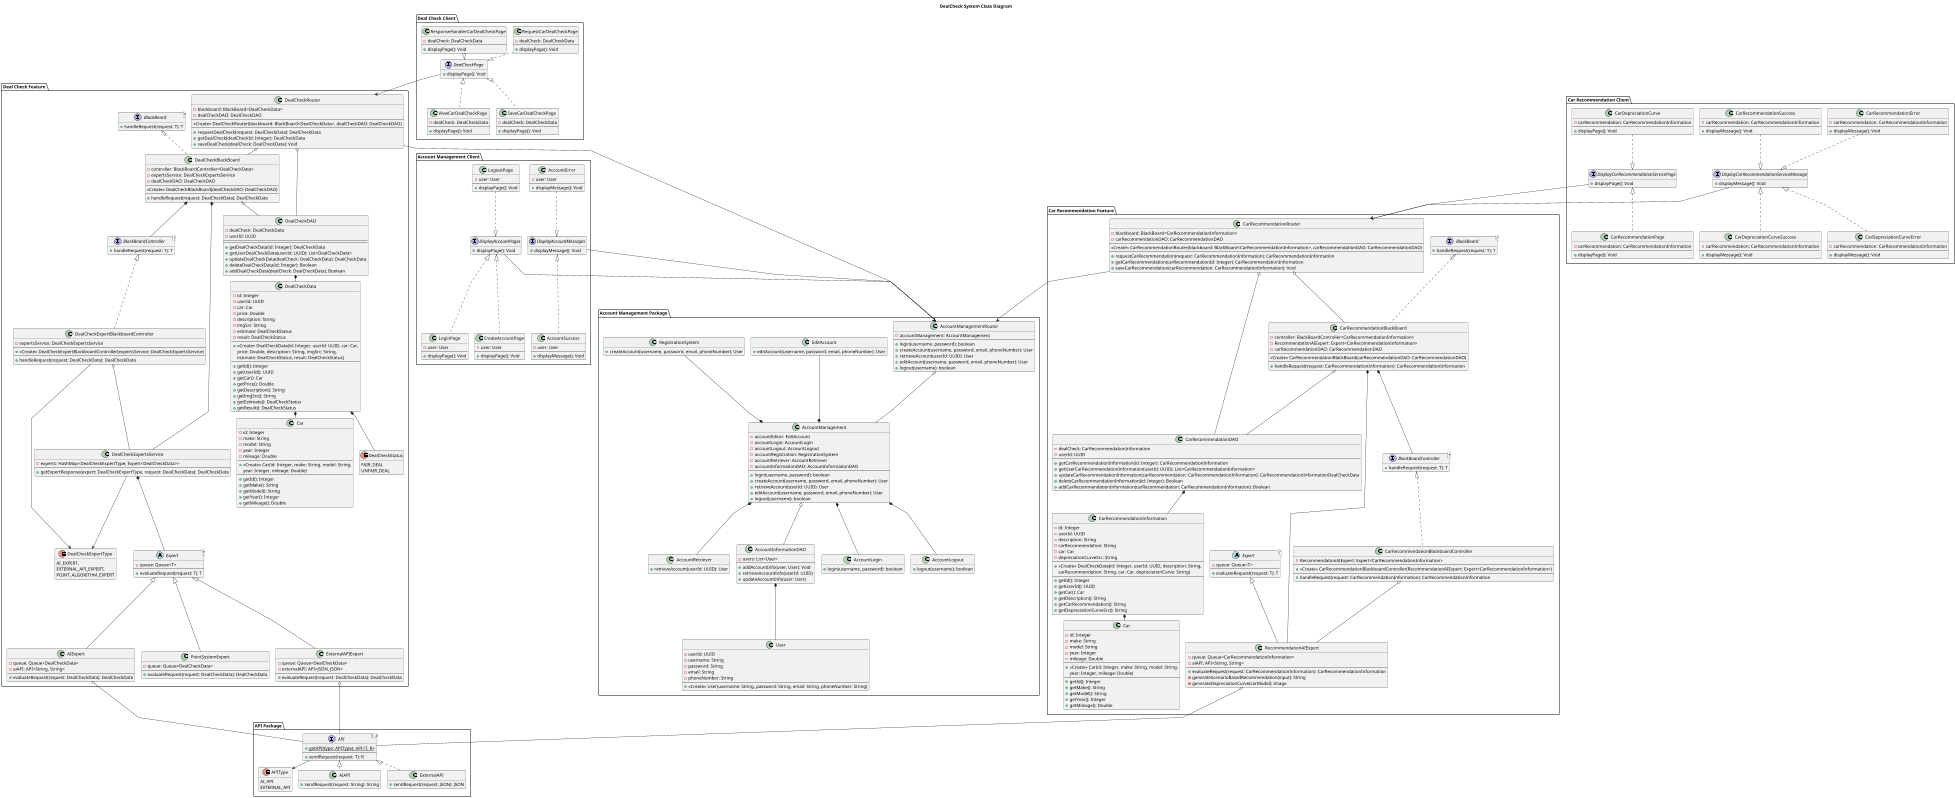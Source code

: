 @startuml

hide empty members
skinparam dpi 300
skinparam linetype polyline
skinparam nodesep 20
skinparam ranksep 20
scale 0.1

title "DealCheck System Class Diagram"

package "Deal Check Feature" {
    class Car {
        - id: Integer
        - make: String
        - model: String
        - year: Integer
        - mileage: Double
        ---
        + <<Create>> Car(id: Integer, make: String, model: String,
          year: Integer, mileage: Double)
        ---
        + getId(): Integer
        + getMake(): String
        + getModel(): String
        + getYear(): Integer
        + getMileage(): Double
    }

    interface BlackBoardController<T> {
        + handleRequest(request: T): T
    }

    interface BlackBoard<T> {
        + handleRequest(request: T): T
    }

    abstract Expert<T> {
        - queue: Queue<T>
        ---
        + evaluateRequest(request: T): T
    }

    class DealCheckExpertBlackboardController implements BlackBoardController<DealCheckData> {
        - expertsService: DealCheckExpertsService
        ---
        + <<Create>> DealCheckExpertBlackboardController(expertsService: DealCheckExpertsService)
        ---
        + handleRequest(request: DealCheckData): DealCheckData
    }

    class DealCheckRouter {
        - blackboard: BlackBoard<DealCheckData>
        - dealCheckDAO: DealCheckDAO
        ---
        <<Create>> DealCheckRouter(blackboard: BlackBoard<DealCheckData>, dealCheckDAO: DealCheckDAO)
        ---
        + requestDealCheck(request: DealCheckData): DealCheckData
        + getDealCheck(dealCheckId: Integer): DealCheckData
        + saveDealCheck(dealCheck: DealCheckData): Void
    }

    class DealCheckBlackBoard implements BlackBoard<DealCheckData> {
        - controller: BlackBoardController<DealCheckData>
        - expertsService: DealCheckExpertsService
        - dealCheckDAO: DealCheckDAO
        ---
        <<Create>> DealCheckBlackBoard(dealCheckDAO: DealCheckDAO)
        ---
        + handleRequest(request: DealCheckData): DealCheckData
    }

    class DealCheckExpertsService {
        - experts: HashMap<DealCheckExpertType, Expert<DealCheckData>>
        ---
        + getExpertResponse(expert: DealCheckExpertType, request: DealCheckData): DealCheckData
    }

    class AIExpert extends Expert<DealCheckData> {
        - queue: Queue<DealCheckData>
        - aiAPI: API<String, String>
        ---
        + evaluateRequest(request: DealCheckData): DealCheckData
    }

    class PointSystemExpert extends Expert<DealCheckData> {
        - queue: Queue<DealCheckData>
        ---
        + evaluateRequest(request: DealCheckData): DealCheckData
    }

    class ExternalAPIExpert extends Expert<DealCheckData> {
        - queue: Queue<DealCheckData>
        - externalAPI: API<JSON, JSON>
        ---
        + evaluateRequest(request: DealCheckData): DealCheckData
    }

    enum DealCheckExpertType {
        AI_EXPERT,
        EXTERNAL_API_EXPERT,
        POINT_ALGORITHM_EXPERT
    }

    class DealCheckData {
        - id: Integer
        - userId: UUID
        - car: Car
        - price: Double
        - description: String
        - imgSrc: String
        - estimate: DealCheckStatus
        - result: DealCheckStatus
        ---
        + <<Create>> DealCheckData(id: Integer, userId: UUID, car: Car,
          price: Double, description: String, imgSrc: String,
          estimate: DealCheckStatus, result: DealCheckStatus)
        ---
        + getId(): Integer
        + getUserId(): UUID
        + getCar(): Car
        + getPrice(): Double
        + getDescription(): String
        + getImgSrc(): String
        + getEstimate(): DealCheckStatus
        + getResult(): DealCheckStatus
    }

    enum DealCheckStatus {
        FAIR_DEAL
        UNFAIR_DEAL
    }

    class DealCheckDAO {
        - dealCheck: DealCheckData
        - userId: UUID
        ---
        ---
        + getDealCheckData(id: Integer): DealCheckData
        + getUserDealCheckData(userId: UUID): List<DealCheckData>
        + updateDealCheckData(dealCheck: DealCheckData): DealCheckData
        + deleteDealCheckData(id: Integer): Boolean
        + addDealCheckData(dealCheck: DealCheckData): Boolean
    }

    DealCheckBlackBoard *-- BlackBoardController
    DealCheckBlackBoard *-- DealCheckExpertsService
    DealCheckBlackBoard o-- DealCheckDAO

    DealCheckDAO *-- DealCheckData
    DealCheckData *-- Car
    DealCheckData *-- DealCheckStatus

    DealCheckExpertsService *-- Expert
    DealCheckExpertsService --> DealCheckExpertType
    DealCheckExpertBlackboardController o-- DealCheckExpertsService
    DealCheckExpertBlackboardController --> DealCheckExpertType
}

package "Car Recommendation Feature" {
    class Car {
        - id: Integer
        - make: String
        - model: String
        - year: Integer
        - mileage: Double
        ---
        + <<Create>> Car(id: Integer, make: String, model: String,
          year: Integer, mileage: Double)
        ---
        + getId(): Integer
        + getMake(): String
        + getModel(): String
        + getYear(): Integer
        + getMileage(): Double
    }

    interface BlackBoardController<T> {
        + handleRequest(request: T): T
    }

    interface BlackBoard<T> {
        + handleRequest(request: T): T
    }

    abstract Expert<T> {
        - queue: Queue<T>
        ---
        + evaluateRequest(request: T): T
    }

    class CarRecommendationBlackboardController implements BlackBoardController<CarRecommendationInformation> {
        - RecommendationAIExpert: Expert<CarRecommendationInformation>
        ---
        + <<Create>> CarRecommendationBlackboardController(RecommendationAIExpert: Expert<CarRecommendationInformation>)
        ---
        + handleRequest(request: CarRecommendationInformation): CarRecommendationInformation
    }

    class CarRecommendationBlackBoard implements BlackBoard<CarRecommendationInformation> {
        - controller: BlackBoardController<CarRecommendationInformation>
        - RecommendationAIExpert: Expert<CarRecommendationInformation>
        - carRecommendationDAO: CarRecommendationDAO
        ---
        <<Create>> CarRecommendationBlackBoard(carRecommendationDAO: CarRecommendationDAO)
        ---
        + handleRequest(request: CarRecommendationInformation): CarRecommendationInformation
    }

    class RecommendationAIExpert extends Expert<CarRecommendationInformation> {
        - queue: Queue<CarRecommendationInformation>
        - aiAPI: API<String, String>
        ---
        + evaluateRequest(request: CarRecommendationInformation): CarRecommendationInformation
        - generateScenarioBasedRecommendation(input): String
        - generateDepreciationCurve(carModel): Image
    }

    class CarRecommendationInformation {
        - id: Integer
        - userId: UUID
        - description: String
        - carRecommendation: String
        - car: Car
        - depreciationCurveSrc: String
        ---
        + <<Create>> DealCheckData(id: Integer, userId: UUID, description: String,
        carRecommendation: String, car: Car, depreciationCurve: String)
        ---
        + getId(): Integer
        + getUserId(): UUID
        + getCar(): Car
        + getDescription(): String
        + getCarRecommendation(): String
        + getDepreciationCurveSrc(): String
    }

    class CarRecommendationDAO {
        - dealCheck: CarRecommendationInformation
        - userId: UUID
        ---
        + getCarRecommendationInformation(id: Integer): CarRecommendationInformation
        + getUserCarRecommendationInformation(userId: UUID): List<CarRecommendationInformation>
        + updateCarRecommendationInformation(carRecommendation: CarRecommendationInformation): CarRecommendationInformationDealCheckData
        + deleteCarRecommendationInformation(id: Integer): Boolean
        + addCarRecommendationInformation(carRecommendation: CarRecommendationInformation): Boolean
    }

    class CarRecommendationRouter {
        - blackboard: BlackBoard<CarRecommendationInformation>
        - carRecommendationDAO: CarRecommendationDAO
        ---
        <<Create>> CarRecommendationRouter(blackboard: BlackBoard<CarRecommendationInformation>, carRecommendationDAO: CarRecommendationDAO)
        ---
        + requestCarRecommendation(request: CarRecommendationInformation): CarRecommendationInformation
        + getCarRecommendation(carRecommendationId: Integer): CarRecommendationInformation
        + saveCarRecommendation(carRecommendation: CarRecommendationInformation): Void
    }

    CarRecommendationRouter o-- CarRecommendationBlackBoard
    CarRecommendationRouter o-- CarRecommendationDAO

    CarRecommendationBlackBoard *-- BlackBoardController
    CarRecommendationBlackBoard *-- RecommendationAIExpert
    CarRecommendationBlackBoard o-- CarRecommendationDAO

    CarRecommendationDAO *-- CarRecommendationInformation
    CarRecommendationInformation *-- Car

    CarRecommendationBlackboardController o-- RecommendationAIExpert
}

package "API Package" {
    interface API<T, R> {
        + {static} getAPI(type: APIType): API<T, R>
        ---
        + sendRequest(request: T): R
    }

    enum APIType {
        AI_API
        EXTERNAL_API
    }

    class AIAPI implements API<String, String> {
        + sendRequest(request: String): String
    }

    class ExternalAPI implements API<JSON, JSON> {
        + sendRequest(request: JSON): JSON
    }
}

package "Deal Check Client" {
    interface DealCheckPage {
        + displayPage(): Void
    }

    class RequestCarDealCheckPage {
        - dealCheck: DealCheckData
        ---
        + displayPage(): Void
    }

    class ResponseHandlerCarDealCheckPage {
        - dealCheck: DealCheckData
        ---
        + displayPage(): Void
    }

    class ViewCarDealCheckPage implements DealCheckPage {
        - dealCheck: DealCheckData
        ---
        + displayPage(): Void
    }

    class SaveCarDealCheckPage implements DealCheckPage {
        - dealCheck: DealCheckData
        ---
        + displayPage(): Void
    }

    RequestCarDealCheckPage ..|> DealCheckPage
    ResponseHandlerCarDealCheckPage ..|> DealCheckPage
}

package "Car Recommendation Client" {
    interface DisplayCarRecommendationServicePage {
        + displayPage(): Void
    }

    class CarRecommendationPage implements DisplayCarRecommendationServicePage {
        - carRecommendation: CarRecommendationInformation
        ---
        + displayPage(): Void
    }

    class CarDepreciationCurve {
        - carRecommendation: CarRecommendationInformation
        ---
        + displayPage(): Void
    }

    class CarRecommendationSuccess {
        - carRecommendation: CarRecommendationInformation
        ---
        + displayMessage(): Void
    }

    class CarRecommendationError {
        - carRecommendation: CarRecommendationInformation
        ---
        + displayMessage(): Void
    }

    class CarDepreciationCurveSuccess implements DisplayCarRecommendationServiceMessage {
        - carRecommendation: CarRecommendationInformation
        ---
        + displayMessage(): Void
    }

    class CarDepreciationCurveError implements DisplayCarRecommendationServiceMessage {
        - carRecommendation: CarRecommendationInformation
        ---
        + displayMessage(): Void
    }
    interface DisplayCarRecommendationServiceMessage {
        + displayMessage(): Void
    }

    CarRecommendationError ..|> DisplayCarRecommendationServiceMessage
    CarRecommendationSuccess ..|> DisplayCarRecommendationServiceMessage
    CarDepreciationCurve ..|> DisplayCarRecommendationServicePage
}

package "Account Management Package" {
    class AccountManagementRouter {
        - accountManagement: AccountManagement
        ---
        + login(username, password): boolean
        + createAccount(username, password, email, phoneNumber): User
        + retrieveAccount(userId: UUID): User
        + editAccount(username, password, email, phoneNumber): User
        + logout(username): boolean
    }

    class AccountManagement {
        - accountEditor: EditAccount
        - accountLogin: AccountLogin
        - accountLogout: AccountLogout
        - accountRegistration: RegistrationSystem
        - accountRetriever: AccountRetriever
        - accountInformationDAO: AccountInformationDAO
        ---
        + login(username, password): boolean
        + createAccount(username, password, email, phoneNumber): User
        + retrieveAccount(userId: UUID): User
        + editAccount(username, password, email, phoneNumber): User
        + logout(username): boolean
    }

    class AccountLogin {
        + login(username, password): boolean
    }

    class AccountLogout {
        + logout(username): boolean
    }

    class EditAccount {
        + editAccount(username, password, email, phoneNumber): User
    }

    class RegistrationSystem {
        + createAccount(username, password, email, phoneNumber): User
    }

    class AccountRetriever {
        + retrieveAccount(userId: UUID): User
    }

    class User {
        - userId: UUID
        - username: String
        - password: String
        - email: String
        - phoneNumber: String
        ---
        + <<Create>> User(username: String, password: String, email: String, phoneNumber: String)
    }

    class AccountInformationDAO {
        - users: List<User>
        ---
        + addAccountInfo(user: User): Void
        + retrieveAccountInfo(userId: UUID)
        + updateAccountInfo(user: User)
    }

    AccountInformationDAO *-- User
    AccountManagement o-- AccountInformationDAO
    AccountManagement *-- AccountLogin
    AccountManagement *-- AccountLogout
    AccountManagement *-- AccountRetriever
    RegistrationSystem --* AccountManagement
    EditAccount --* AccountManagement
    AccountManagementRouter o-- AccountManagement
}

package "Account Management Client" {
    interface DisplayAccountMessages {
        + displayMessage(): Void
    }

    class AccountSuccess implements DisplayAccountMessages {
        - user: User
        ---
        + displayMessage(): Void
    }

    class AccountError {
        - user: User
        ---
        + displayMessage(): Void
    }

    interface DisplayAccountPages {
        + displayPage(): Void
    }

    class CreateAccountPage implements DisplayAccountPages {
        - user: User
        ---
        + displayPage(): Void
    }

    class LoginPage implements DisplayAccountPages {
        - user: User
        ---
        + displayPage(): Void
    }

    class LogoutPage {
        - user: User
        ---
        + displayPage(): Void
    }

    AccountError ..|> DisplayAccountMessages
    LogoutPage ..|> DisplayAccountPages
}

AIExpert o-- API
ExternalAPIExpert o-- API

DealCheckPage --> DealCheckRouter
DealCheckRouter o-- DealCheckBlackBoard
DealCheckRouter o-- DealCheckDAO
DealCheckRouter --> AccountManagementRouter
CarRecommendationRouter --> AccountManagementRouter

RecommendationAIExpert o-- API

API --> APIType

CarRecommendationRouter <-- DisplayCarRecommendationServicePage
DisplayCarRecommendationServiceMessage --> CarRecommendationRouter

DisplayAccountPages --> AccountManagementRouter
AccountManagementRouter <-- DisplayAccountMessages


@enduml